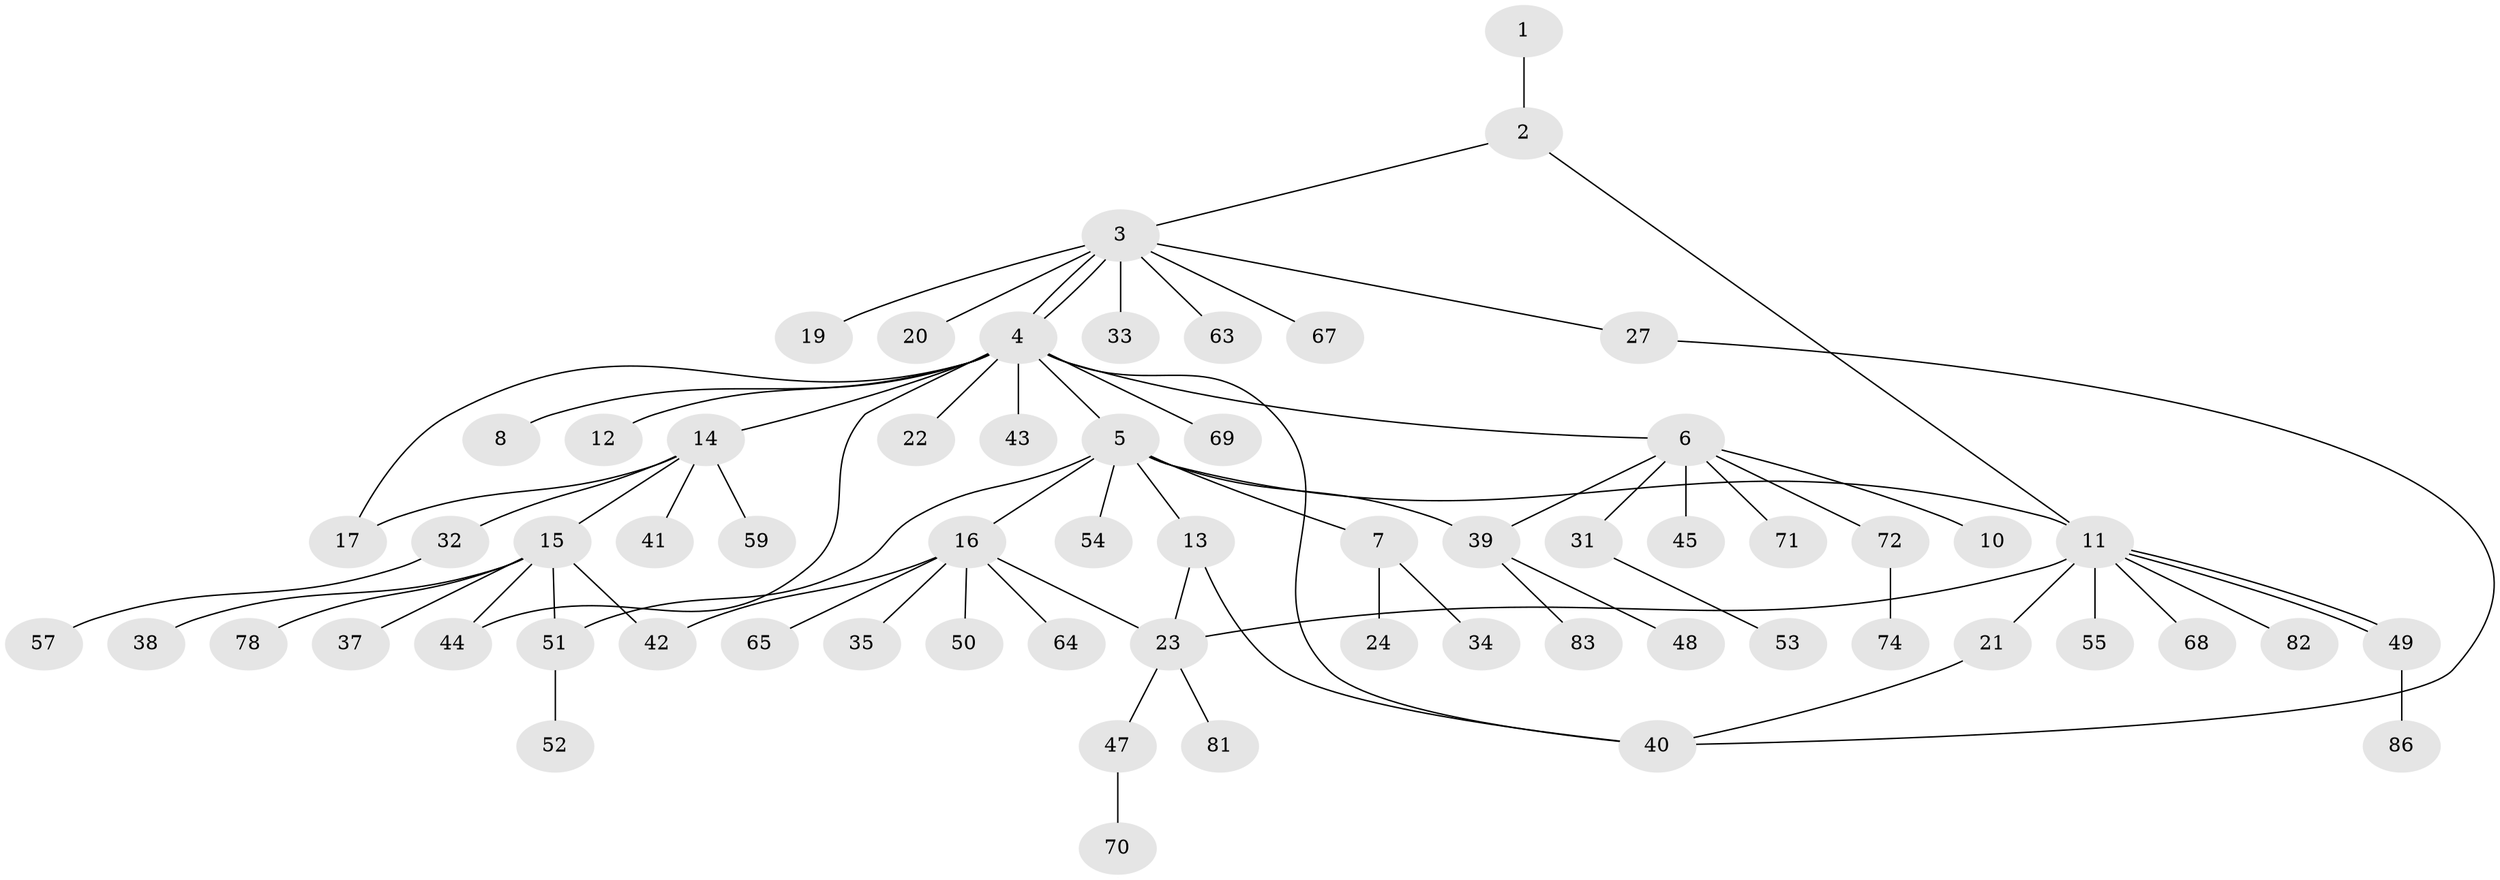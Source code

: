 // Generated by graph-tools (version 1.1) at 2025/51/02/27/25 19:51:55]
// undirected, 63 vertices, 75 edges
graph export_dot {
graph [start="1"]
  node [color=gray90,style=filled];
  1;
  2 [super="+9"];
  3 [super="+46"];
  4 [super="+36"];
  5 [super="+26"];
  6 [super="+87"];
  7;
  8 [super="+62"];
  10;
  11 [super="+18"];
  12;
  13 [super="+75"];
  14 [super="+28"];
  15 [super="+29"];
  16 [super="+25"];
  17;
  19;
  20;
  21 [super="+76"];
  22 [super="+60"];
  23;
  24;
  27 [super="+30"];
  31 [super="+56"];
  32;
  33;
  34;
  35 [super="+66"];
  37 [super="+77"];
  38;
  39 [super="+84"];
  40 [super="+85"];
  41;
  42 [super="+61"];
  43;
  44;
  45;
  47 [super="+80"];
  48;
  49;
  50 [super="+73"];
  51 [super="+58"];
  52;
  53;
  54;
  55 [super="+79"];
  57;
  59;
  63;
  64;
  65;
  67;
  68;
  69;
  70;
  71;
  72;
  74;
  78;
  81;
  82;
  83;
  86;
  1 -- 2;
  2 -- 3;
  2 -- 11;
  3 -- 4;
  3 -- 4;
  3 -- 19;
  3 -- 20;
  3 -- 27;
  3 -- 33;
  3 -- 63;
  3 -- 67;
  4 -- 5;
  4 -- 6;
  4 -- 8;
  4 -- 12;
  4 -- 14;
  4 -- 17;
  4 -- 22;
  4 -- 40;
  4 -- 43;
  4 -- 44;
  4 -- 69;
  5 -- 7;
  5 -- 13;
  5 -- 16;
  5 -- 39;
  5 -- 51;
  5 -- 54;
  5 -- 11;
  6 -- 10;
  6 -- 31;
  6 -- 39;
  6 -- 45;
  6 -- 71;
  6 -- 72;
  7 -- 24;
  7 -- 34;
  11 -- 21;
  11 -- 23;
  11 -- 49;
  11 -- 49;
  11 -- 68;
  11 -- 82;
  11 -- 55;
  13 -- 23;
  13 -- 40;
  14 -- 15;
  14 -- 17;
  14 -- 32;
  14 -- 41;
  14 -- 59;
  15 -- 37;
  15 -- 38;
  15 -- 42;
  15 -- 44;
  15 -- 78;
  15 -- 51;
  16 -- 23;
  16 -- 35;
  16 -- 42;
  16 -- 50;
  16 -- 64;
  16 -- 65;
  21 -- 40;
  23 -- 47;
  23 -- 81;
  27 -- 40;
  31 -- 53;
  32 -- 57;
  39 -- 48;
  39 -- 83;
  47 -- 70;
  49 -- 86;
  51 -- 52;
  72 -- 74;
}
